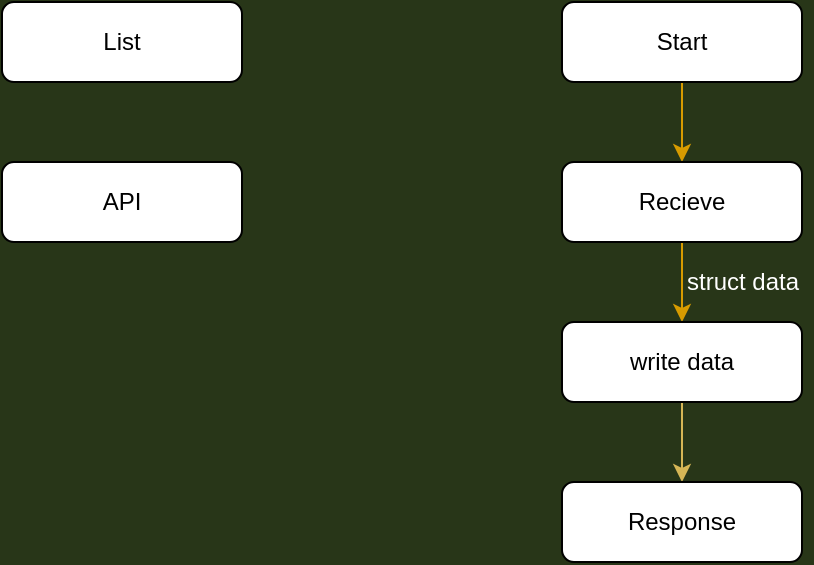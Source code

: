 <mxfile version="13.8.0" type="github">
  <diagram id="6xcXNCe8cQLP_P8vVS-I" name="Page-1">
    <mxGraphModel dx="862" dy="427" grid="1" gridSize="10" guides="1" tooltips="1" connect="1" arrows="1" fold="1" page="1" pageScale="1" pageWidth="827" pageHeight="1169" background="#283618" math="0" shadow="0">
      <root>
        <mxCell id="0" />
        <mxCell id="1" parent="0" />
        <mxCell id="AcBzsa9TtrNExwrVKdTz-4" value="" style="edgeStyle=orthogonalEdgeStyle;rounded=0;orthogonalLoop=1;jettySize=auto;html=1;" parent="1" edge="1">
          <mxGeometry relative="1" as="geometry">
            <mxPoint x="400" y="20" as="targetPoint" />
          </mxGeometry>
        </mxCell>
        <mxCell id="axv0J4hKekhMSKpL_j26-10" style="edgeStyle=orthogonalEdgeStyle;rounded=0;orthogonalLoop=1;jettySize=auto;html=1;fillColor=#ffe6cc;strokeColor=#d79b00;" parent="1" source="axv0J4hKekhMSKpL_j26-1" target="axv0J4hKekhMSKpL_j26-2" edge="1">
          <mxGeometry relative="1" as="geometry" />
        </mxCell>
        <mxCell id="axv0J4hKekhMSKpL_j26-1" value="Start&lt;br&gt;" style="rounded=1;whiteSpace=wrap;html=1;" parent="1" vertex="1">
          <mxGeometry x="320" y="40" width="120" height="40" as="geometry" />
        </mxCell>
        <mxCell id="axv0J4hKekhMSKpL_j26-14" value="" style="edgeStyle=orthogonalEdgeStyle;rounded=0;orthogonalLoop=1;jettySize=auto;html=1;fillColor=#ffe6cc;strokeColor=#d79b00;" parent="1" source="axv0J4hKekhMSKpL_j26-2" target="axv0J4hKekhMSKpL_j26-3" edge="1">
          <mxGeometry relative="1" as="geometry" />
        </mxCell>
        <mxCell id="axv0J4hKekhMSKpL_j26-2" value="Recieve" style="rounded=1;whiteSpace=wrap;html=1;" parent="1" vertex="1">
          <mxGeometry x="320" y="120" width="120" height="40" as="geometry" />
        </mxCell>
        <mxCell id="axv0J4hKekhMSKpL_j26-15" value="" style="edgeStyle=orthogonalEdgeStyle;rounded=0;orthogonalLoop=1;jettySize=auto;html=1;fillColor=#fff2cc;strokeColor=#d6b656;" parent="1" source="axv0J4hKekhMSKpL_j26-3" target="axv0J4hKekhMSKpL_j26-4" edge="1">
          <mxGeometry relative="1" as="geometry" />
        </mxCell>
        <mxCell id="axv0J4hKekhMSKpL_j26-3" value="write data" style="rounded=1;whiteSpace=wrap;html=1;" parent="1" vertex="1">
          <mxGeometry x="320" y="200" width="120" height="40" as="geometry" />
        </mxCell>
        <mxCell id="axv0J4hKekhMSKpL_j26-4" value="Response" style="rounded=1;whiteSpace=wrap;html=1;" parent="1" vertex="1">
          <mxGeometry x="320" y="280" width="120" height="40" as="geometry" />
        </mxCell>
        <mxCell id="axv0J4hKekhMSKpL_j26-16" value="&lt;font color=&quot;#ffffff&quot;&gt;struct data&lt;/font&gt;" style="text;html=1;align=center;verticalAlign=middle;resizable=0;points=[];autosize=1;" parent="1" vertex="1">
          <mxGeometry x="375" y="170" width="70" height="20" as="geometry" />
        </mxCell>
        <mxCell id="siJAp6_x3Wu-u4C5lDCt-4" value="API" style="rounded=1;whiteSpace=wrap;html=1;" vertex="1" parent="1">
          <mxGeometry x="40" y="120" width="120" height="40" as="geometry" />
        </mxCell>
        <mxCell id="siJAp6_x3Wu-u4C5lDCt-5" value="List" style="rounded=1;whiteSpace=wrap;html=1;" vertex="1" parent="1">
          <mxGeometry x="40" y="40" width="120" height="40" as="geometry" />
        </mxCell>
      </root>
    </mxGraphModel>
  </diagram>
</mxfile>
